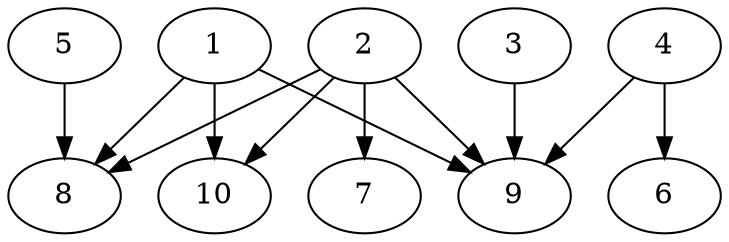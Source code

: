 // DAG automatically generated by daggen at Thu Oct  3 13:58:05 2019
// ./daggen --dot -n 10 --ccr 0.3 --fat 0.7 --regular 0.9 --density 0.7 --mindata 5242880 --maxdata 52428800 
digraph G {
  1 [size="157914453", alpha="0.19", expect_size="47374336"] 
  1 -> 8 [size ="47374336"]
  1 -> 9 [size ="47374336"]
  1 -> 10 [size ="47374336"]
  2 [size="136256853", alpha="0.10", expect_size="40877056"] 
  2 -> 7 [size ="40877056"]
  2 -> 8 [size ="40877056"]
  2 -> 9 [size ="40877056"]
  2 -> 10 [size ="40877056"]
  3 [size="72458240", alpha="0.10", expect_size="21737472"] 
  3 -> 9 [size ="21737472"]
  4 [size="102748160", alpha="0.18", expect_size="30824448"] 
  4 -> 6 [size ="30824448"]
  4 -> 9 [size ="30824448"]
  5 [size="157955413", alpha="0.08", expect_size="47386624"] 
  5 -> 8 [size ="47386624"]
  6 [size="135185067", alpha="0.03", expect_size="40555520"] 
  7 [size="116073813", alpha="0.08", expect_size="34822144"] 
  8 [size="100966400", alpha="0.00", expect_size="30289920"] 
  9 [size="158699520", alpha="0.19", expect_size="47609856"] 
  10 [size="144438613", alpha="0.13", expect_size="43331584"] 
}
